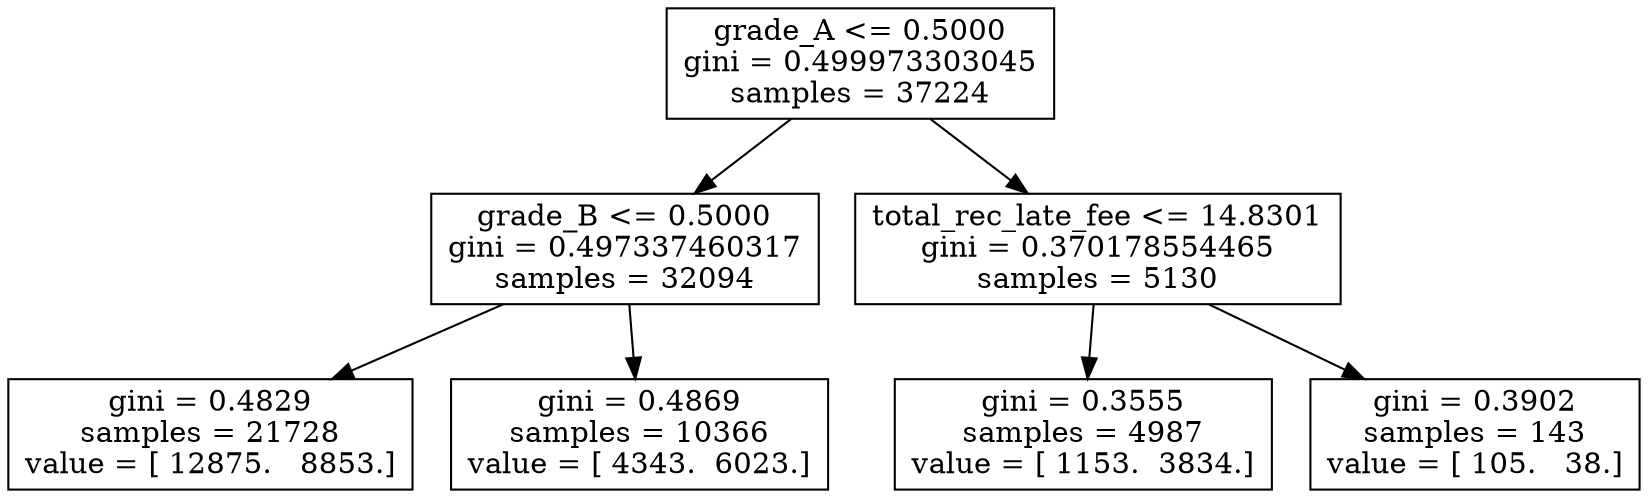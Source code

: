 digraph Tree {
0 [label="grade_A <= 0.5000\ngini = 0.499973303045\nsamples = 37224", shape="box"] ;
1 [label="grade_B <= 0.5000\ngini = 0.497337460317\nsamples = 32094", shape="box"] ;
0 -> 1 ;
2 [label="gini = 0.4829\nsamples = 21728\nvalue = [ 12875.   8853.]", shape="box"] ;
1 -> 2 ;
3 [label="gini = 0.4869\nsamples = 10366\nvalue = [ 4343.  6023.]", shape="box"] ;
1 -> 3 ;
4 [label="total_rec_late_fee <= 14.8301\ngini = 0.370178554465\nsamples = 5130", shape="box"] ;
0 -> 4 ;
5 [label="gini = 0.3555\nsamples = 4987\nvalue = [ 1153.  3834.]", shape="box"] ;
4 -> 5 ;
6 [label="gini = 0.3902\nsamples = 143\nvalue = [ 105.   38.]", shape="box"] ;
4 -> 6 ;
}